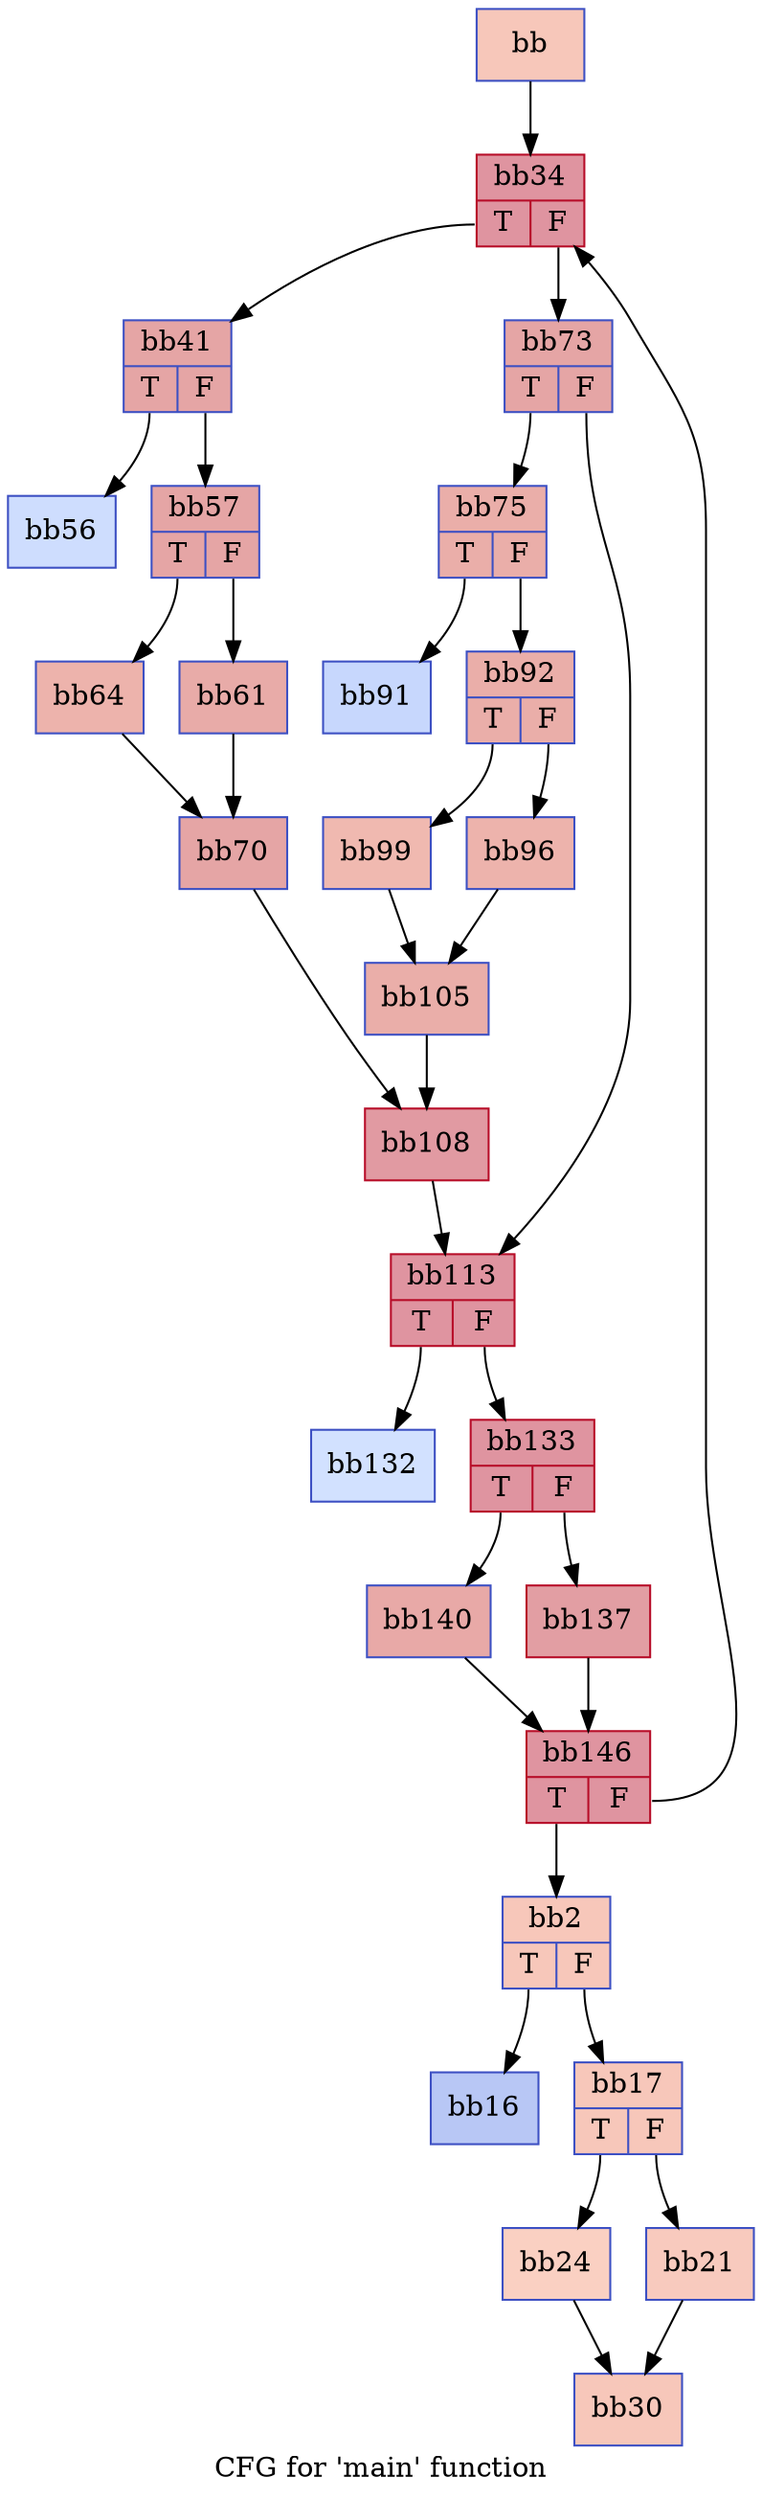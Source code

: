 digraph "CFG for 'main' function" {
	label="CFG for 'main' function";

	Node0x6757190 [shape=record,color="#3d50c3ff", style=filled, fillcolor="#ec7f6370",label="{bb}"];
	Node0x6757190 -> Node0x67576f0;
	Node0x6757810 [shape=record,color="#3d50c3ff", style=filled, fillcolor="#ec7f6370",label="{bb2|{<s0>T|<s1>F}}"];
	Node0x6757810:s0 -> Node0x67595d0;
	Node0x6757810:s1 -> Node0x67596a0;
	Node0x67595d0 [shape=record,color="#3d50c3ff", style=filled, fillcolor="#5f7fe870",label="{bb16}"];
	Node0x67596a0 [shape=record,color="#3d50c3ff", style=filled, fillcolor="#ec7f6370",label="{bb17|{<s0>T|<s1>F}}"];
	Node0x67596a0:s0 -> Node0x6759e10;
	Node0x67596a0:s1 -> Node0x6759e80;
	Node0x6759e80 [shape=record,color="#3d50c3ff", style=filled, fillcolor="#ef886b70",label="{bb21}"];
	Node0x6759e80 -> Node0x675a550;
	Node0x6759e10 [shape=record,color="#3d50c3ff", style=filled, fillcolor="#f3947570",label="{bb24}"];
	Node0x6759e10 -> Node0x675a550;
	Node0x675a550 [shape=record,color="#3d50c3ff", style=filled, fillcolor="#ec7f6370",label="{bb30}"];
	Node0x67576f0 [shape=record,color="#b70d28ff", style=filled, fillcolor="#b70d2870",label="{bb34|{<s0>T|<s1>F}}"];
	Node0x67576f0:s0 -> Node0x675c9a0;
	Node0x67576f0:s1 -> Node0x675ca70;
	Node0x675c9a0 [shape=record,color="#3d50c3ff", style=filled, fillcolor="#c5333470",label="{bb41|{<s0>T|<s1>F}}"];
	Node0x675c9a0:s0 -> Node0x675e200;
	Node0x675c9a0:s1 -> Node0x675e270;
	Node0x675e200 [shape=record,color="#3d50c3ff", style=filled, fillcolor="#8fb1fe70",label="{bb56}"];
	Node0x675e270 [shape=record,color="#3d50c3ff", style=filled, fillcolor="#c5333470",label="{bb57|{<s0>T|<s1>F}}"];
	Node0x675e270:s0 -> Node0x675edc0;
	Node0x675e270:s1 -> Node0x675ee30;
	Node0x675ee30 [shape=record,color="#3d50c3ff", style=filled, fillcolor="#cc403a70",label="{bb61}"];
	Node0x675ee30 -> Node0x675f610;
	Node0x675edc0 [shape=record,color="#3d50c3ff", style=filled, fillcolor="#d6524470",label="{bb64}"];
	Node0x675edc0 -> Node0x675f610;
	Node0x675f610 [shape=record,color="#3d50c3ff", style=filled, fillcolor="#c5333470",label="{bb70}"];
	Node0x675f610 -> Node0x675fdb0;
	Node0x675ca70 [shape=record,color="#3d50c3ff", style=filled, fillcolor="#c5333470",label="{bb73|{<s0>T|<s1>F}}"];
	Node0x675ca70:s0 -> Node0x675ff20;
	Node0x675ca70:s1 -> Node0x675ff90;
	Node0x675ff20 [shape=record,color="#3d50c3ff", style=filled, fillcolor="#d0473d70",label="{bb75|{<s0>T|<s1>F}}"];
	Node0x675ff20:s0 -> Node0x675c0a0;
	Node0x675ff20:s1 -> Node0x675c110;
	Node0x675c0a0 [shape=record,color="#3d50c3ff", style=filled, fillcolor="#81a4fb70",label="{bb91}"];
	Node0x675c110 [shape=record,color="#3d50c3ff", style=filled, fillcolor="#d0473d70",label="{bb92|{<s0>T|<s1>F}}"];
	Node0x675c110:s0 -> Node0x675d2b0;
	Node0x675c110:s1 -> Node0x675d320;
	Node0x675d320 [shape=record,color="#3d50c3ff", style=filled, fillcolor="#d6524470",label="{bb96}"];
	Node0x675d320 -> Node0x675d4f0;
	Node0x675d2b0 [shape=record,color="#3d50c3ff", style=filled, fillcolor="#de614d70",label="{bb99}"];
	Node0x675d2b0 -> Node0x675d4f0;
	Node0x675d4f0 [shape=record,color="#3d50c3ff", style=filled, fillcolor="#d0473d70",label="{bb105}"];
	Node0x675d4f0 -> Node0x675fdb0;
	Node0x675fdb0 [shape=record,color="#b70d28ff", style=filled, fillcolor="#bb1b2c70",label="{bb108}"];
	Node0x675fdb0 -> Node0x675ff90;
	Node0x675ff90 [shape=record,color="#b70d28ff", style=filled, fillcolor="#b70d2870",label="{bb113|{<s0>T|<s1>F}}"];
	Node0x675ff90:s0 -> Node0x67638a0;
	Node0x675ff90:s1 -> Node0x6763910;
	Node0x67638a0 [shape=record,color="#3d50c3ff", style=filled, fillcolor="#9abbff70",label="{bb132}"];
	Node0x6763910 [shape=record,color="#b70d28ff", style=filled, fillcolor="#b70d2870",label="{bb133|{<s0>T|<s1>F}}"];
	Node0x6763910:s0 -> Node0x6763df0;
	Node0x6763910:s1 -> Node0x6763e60;
	Node0x6763e60 [shape=record,color="#b70d28ff", style=filled, fillcolor="#be242e70",label="{bb137}"];
	Node0x6763e60 -> Node0x675b900;
	Node0x6763df0 [shape=record,color="#3d50c3ff", style=filled, fillcolor="#ca3b3770",label="{bb140}"];
	Node0x6763df0 -> Node0x675b900;
	Node0x675b900 [shape=record,color="#b70d28ff", style=filled, fillcolor="#b70d2870",label="{bb146|{<s0>T|<s1>F}}"];
	Node0x675b900:s0 -> Node0x6757810;
	Node0x675b900:s1 -> Node0x67576f0;
}
